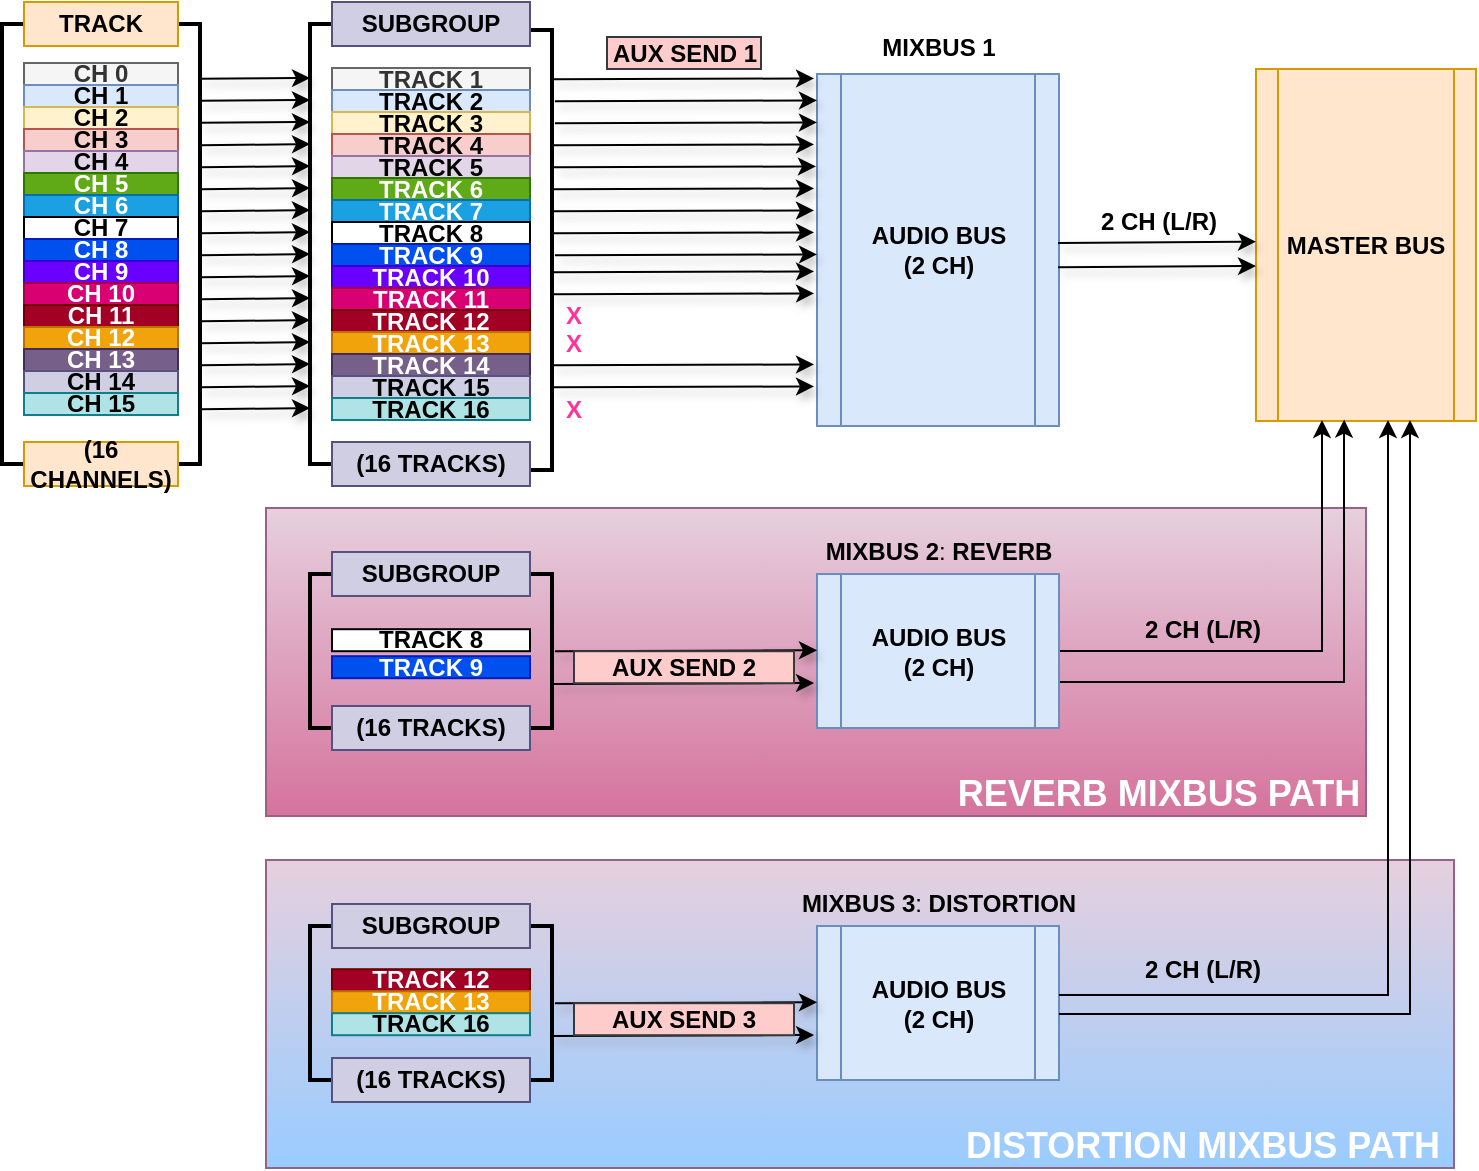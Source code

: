 <mxfile version="13.10.9" type="device"><diagram id="V03br5_8dw5gIZR1Cnkg" name="Page-1"><mxGraphModel dx="2062" dy="729" grid="1" gridSize="11" guides="1" tooltips="1" connect="1" arrows="1" fold="1" page="1" pageScale="1" pageWidth="1100" pageHeight="850" math="0" shadow="0"><root><mxCell id="0"/><mxCell id="1" parent="0"/><mxCell id="jJi7XktNuXIzAsUapvCj-79" value="" style="rounded=0;whiteSpace=wrap;html=1;gradientColor=#d5739d;fillColor=#e6d0de;strokeColor=#996185;" parent="1" vertex="1"><mxGeometry x="143" y="440" width="550" height="154" as="geometry"/></mxCell><mxCell id="r9ftE64kpHVaH_FxsnYw-2" value="" style="strokeWidth=2;html=1;shape=mxgraph.flowchart.annotation_1;align=left;pointerEvents=1;labelBackgroundColor=none;fontColor=#000000;rotation=-180;" vertex="1" parent="1"><mxGeometry x="264" y="473" width="22" height="77" as="geometry"/></mxCell><mxCell id="QsDfuynZKd-EgO3k6V33-30" value="&lt;b&gt;AUDIO BUS&lt;br&gt;(2 CH)&lt;/b&gt;" style="shape=process;whiteSpace=wrap;html=1;backgroundOutline=1;fillColor=#dae8fc;strokeColor=#6c8ebf;" parent="1" vertex="1"><mxGeometry x="418.5" y="223" width="121" height="176" as="geometry"/></mxCell><mxCell id="QsDfuynZKd-EgO3k6V33-31" value="&lt;b&gt;MASTER BUS&lt;/b&gt;" style="shape=process;whiteSpace=wrap;html=1;backgroundOutline=1;fillColor=#ffe6cc;strokeColor=#d79b00;" parent="1" vertex="1"><mxGeometry x="638" y="220.5" width="110" height="176" as="geometry"/></mxCell><mxCell id="tTSGS9VskgyrnwpytvUf-31" value="&lt;b&gt;CH 0&lt;/b&gt;" style="rounded=0;whiteSpace=wrap;html=1;fillColor=#f5f5f5;strokeColor=#666666;fontColor=#333333;" parent="1" vertex="1"><mxGeometry x="22" y="217.5" width="77" height="11" as="geometry"/></mxCell><mxCell id="tTSGS9VskgyrnwpytvUf-32" value="&lt;b&gt;CH 1&lt;br&gt;&lt;/b&gt;" style="rounded=0;whiteSpace=wrap;html=1;fillColor=#dae8fc;strokeColor=#6c8ebf;" parent="1" vertex="1"><mxGeometry x="22" y="228.5" width="77" height="11" as="geometry"/></mxCell><mxCell id="tTSGS9VskgyrnwpytvUf-41" value="" style="strokeWidth=2;html=1;shape=mxgraph.flowchart.annotation_1;align=left;pointerEvents=1;labelBackgroundColor=none;fontColor=#000000;rotation=-180;" parent="1" vertex="1"><mxGeometry x="264" y="201" width="22" height="220" as="geometry"/></mxCell><mxCell id="tTSGS9VskgyrnwpytvUf-42" value="&lt;div&gt;&lt;b&gt;CH 2&lt;/b&gt;&lt;/div&gt;" style="rounded=0;whiteSpace=wrap;html=1;fillColor=#fff2cc;strokeColor=#d6b656;" parent="1" vertex="1"><mxGeometry x="22" y="239.5" width="77" height="11" as="geometry"/></mxCell><mxCell id="tTSGS9VskgyrnwpytvUf-43" value="&lt;div&gt;&lt;b&gt;CH 3&lt;br&gt;&lt;/b&gt;&lt;/div&gt;" style="rounded=0;whiteSpace=wrap;html=1;fillColor=#f8cecc;strokeColor=#b85450;" parent="1" vertex="1"><mxGeometry x="22" y="250.5" width="77" height="11" as="geometry"/></mxCell><mxCell id="tTSGS9VskgyrnwpytvUf-44" value="&lt;b&gt;CH 4&lt;br&gt;&lt;/b&gt;" style="rounded=0;whiteSpace=wrap;html=1;fillColor=#e1d5e7;strokeColor=#9673a6;" parent="1" vertex="1"><mxGeometry x="22" y="261.5" width="77" height="11" as="geometry"/></mxCell><mxCell id="tTSGS9VskgyrnwpytvUf-45" value="&lt;b&gt;CH 5&lt;br&gt;&lt;/b&gt;" style="rounded=0;whiteSpace=wrap;html=1;fontColor=#ffffff;fillColor=#60a917;strokeColor=#2D7600;" parent="1" vertex="1"><mxGeometry x="22" y="272.5" width="77" height="11" as="geometry"/></mxCell><mxCell id="tTSGS9VskgyrnwpytvUf-46" value="&lt;div&gt;&lt;b&gt;CH 6&lt;br&gt;&lt;/b&gt;&lt;/div&gt;" style="rounded=0;whiteSpace=wrap;html=1;fontColor=#ffffff;fillColor=#1ba1e2;strokeColor=#006EAF;" parent="1" vertex="1"><mxGeometry x="22" y="283.5" width="77" height="11" as="geometry"/></mxCell><mxCell id="tTSGS9VskgyrnwpytvUf-47" value="&lt;div&gt;&lt;b&gt;CH 7&lt;br&gt;&lt;/b&gt;&lt;/div&gt;" style="rounded=0;whiteSpace=wrap;html=1;fontColor=#000000;" parent="1" vertex="1"><mxGeometry x="22" y="294.5" width="77" height="11" as="geometry"/></mxCell><mxCell id="tTSGS9VskgyrnwpytvUf-48" value="&lt;b&gt;CH 8&lt;br&gt;&lt;/b&gt;" style="rounded=0;whiteSpace=wrap;html=1;fontColor=#ffffff;fillColor=#0050ef;strokeColor=#001DBC;" parent="1" vertex="1"><mxGeometry x="22" y="305.5" width="77" height="11" as="geometry"/></mxCell><mxCell id="tTSGS9VskgyrnwpytvUf-49" value="&lt;b&gt;CH 9&lt;br&gt;&lt;/b&gt;" style="rounded=0;whiteSpace=wrap;html=1;fontColor=#ffffff;fillColor=#6a00ff;strokeColor=#3700CC;" parent="1" vertex="1"><mxGeometry x="22" y="316.5" width="77" height="11" as="geometry"/></mxCell><mxCell id="tTSGS9VskgyrnwpytvUf-50" value="&lt;div&gt;&lt;b&gt;CH 10&lt;br&gt;&lt;/b&gt;&lt;/div&gt;" style="rounded=0;whiteSpace=wrap;html=1;fontColor=#ffffff;fillColor=#d80073;strokeColor=#A50040;" parent="1" vertex="1"><mxGeometry x="22" y="327.5" width="77" height="11" as="geometry"/></mxCell><mxCell id="tTSGS9VskgyrnwpytvUf-51" value="&lt;div&gt;&lt;b&gt;CH 11&lt;br&gt;&lt;/b&gt;&lt;/div&gt;" style="rounded=0;whiteSpace=wrap;html=1;fontColor=#ffffff;fillColor=#a20025;strokeColor=#6F0000;" parent="1" vertex="1"><mxGeometry x="22" y="338.5" width="77" height="11" as="geometry"/></mxCell><mxCell id="tTSGS9VskgyrnwpytvUf-52" value="&lt;b&gt;CH 12&lt;br&gt;&lt;/b&gt;" style="rounded=0;whiteSpace=wrap;html=1;fontColor=#ffffff;fillColor=#f0a30a;strokeColor=#BD7000;" parent="1" vertex="1"><mxGeometry x="22" y="349.5" width="77" height="11" as="geometry"/></mxCell><mxCell id="tTSGS9VskgyrnwpytvUf-53" value="&lt;b&gt;CH 13&lt;br&gt;&lt;/b&gt;" style="rounded=0;whiteSpace=wrap;html=1;fontColor=#ffffff;fillColor=#76608a;strokeColor=#432D57;" parent="1" vertex="1"><mxGeometry x="22" y="360.5" width="77" height="11" as="geometry"/></mxCell><mxCell id="tTSGS9VskgyrnwpytvUf-54" value="&lt;div&gt;&lt;b&gt;CH 14&lt;br&gt;&lt;/b&gt;&lt;/div&gt;" style="rounded=0;whiteSpace=wrap;html=1;fillColor=#d0cee2;strokeColor=#56517e;" parent="1" vertex="1"><mxGeometry x="22" y="371.5" width="77" height="11" as="geometry"/></mxCell><mxCell id="tTSGS9VskgyrnwpytvUf-55" value="&lt;div&gt;&lt;b&gt;CH 15&lt;br&gt;&lt;/b&gt;&lt;/div&gt;" style="rounded=0;whiteSpace=wrap;html=1;fillColor=#b0e3e6;strokeColor=#0e8088;" parent="1" vertex="1"><mxGeometry x="22" y="382.5" width="77" height="11" as="geometry"/></mxCell><mxCell id="tTSGS9VskgyrnwpytvUf-56" value="&lt;b&gt;TRACK 1&lt;/b&gt;" style="rounded=0;whiteSpace=wrap;html=1;fillColor=#f5f5f5;strokeColor=#666666;fontColor=#333333;" parent="1" vertex="1"><mxGeometry x="176" y="220" width="99" height="11" as="geometry"/></mxCell><mxCell id="tTSGS9VskgyrnwpytvUf-58" value="&lt;b&gt;TRACK 2&lt;br&gt;&lt;/b&gt;" style="rounded=0;whiteSpace=wrap;html=1;fillColor=#dae8fc;strokeColor=#6c8ebf;" parent="1" vertex="1"><mxGeometry x="176" y="231" width="99" height="11" as="geometry"/></mxCell><mxCell id="tTSGS9VskgyrnwpytvUf-59" value="&lt;div&gt;&lt;b&gt;TRACK 3&lt;br&gt;&lt;/b&gt;&lt;/div&gt;" style="rounded=0;whiteSpace=wrap;html=1;fillColor=#fff2cc;strokeColor=#d6b656;" parent="1" vertex="1"><mxGeometry x="176" y="242" width="99" height="11" as="geometry"/></mxCell><mxCell id="tTSGS9VskgyrnwpytvUf-60" value="&lt;div&gt;&lt;b&gt;TRACK 4&lt;br&gt;&lt;/b&gt;&lt;/div&gt;" style="rounded=0;whiteSpace=wrap;html=1;fillColor=#f8cecc;strokeColor=#b85450;" parent="1" vertex="1"><mxGeometry x="176" y="253" width="99" height="11" as="geometry"/></mxCell><mxCell id="tTSGS9VskgyrnwpytvUf-61" value="&lt;b&gt;TRACK 5&lt;br&gt;&lt;/b&gt;" style="rounded=0;whiteSpace=wrap;html=1;fillColor=#e1d5e7;strokeColor=#9673a6;" parent="1" vertex="1"><mxGeometry x="176" y="264" width="99" height="11" as="geometry"/></mxCell><mxCell id="tTSGS9VskgyrnwpytvUf-62" value="&lt;b&gt;TRACK 6&lt;br&gt;&lt;/b&gt;" style="rounded=0;whiteSpace=wrap;html=1;fontColor=#ffffff;fillColor=#60a917;strokeColor=#2D7600;" parent="1" vertex="1"><mxGeometry x="176" y="275" width="99" height="11" as="geometry"/></mxCell><mxCell id="tTSGS9VskgyrnwpytvUf-64" value="&lt;div&gt;&lt;b&gt;TRACK 7&lt;br&gt;&lt;/b&gt;&lt;/div&gt;" style="rounded=0;whiteSpace=wrap;html=1;fontColor=#ffffff;fillColor=#1ba1e2;strokeColor=#006EAF;" parent="1" vertex="1"><mxGeometry x="176" y="286" width="99" height="11" as="geometry"/></mxCell><mxCell id="tTSGS9VskgyrnwpytvUf-65" value="&lt;b&gt;TRACK 8&lt;/b&gt;" style="rounded=0;whiteSpace=wrap;html=1;fontColor=#000000;" parent="1" vertex="1"><mxGeometry x="176" y="297" width="99" height="11" as="geometry"/></mxCell><mxCell id="tTSGS9VskgyrnwpytvUf-66" value="&lt;b&gt;TRACK 9&lt;br&gt;&lt;/b&gt;" style="rounded=0;whiteSpace=wrap;html=1;fontColor=#ffffff;fillColor=#0050ef;strokeColor=#001DBC;" parent="1" vertex="1"><mxGeometry x="176" y="308" width="99" height="11" as="geometry"/></mxCell><mxCell id="tTSGS9VskgyrnwpytvUf-67" value="&lt;b&gt;TRACK 10&lt;br&gt;&lt;/b&gt;" style="rounded=0;whiteSpace=wrap;html=1;fontColor=#ffffff;fillColor=#6a00ff;strokeColor=#3700CC;" parent="1" vertex="1"><mxGeometry x="176" y="319" width="99" height="11" as="geometry"/></mxCell><mxCell id="tTSGS9VskgyrnwpytvUf-68" value="&lt;div&gt;&lt;b&gt;TRACK 11&lt;br&gt;&lt;/b&gt;&lt;/div&gt;" style="rounded=0;whiteSpace=wrap;html=1;fontColor=#ffffff;fillColor=#d80073;strokeColor=#A50040;" parent="1" vertex="1"><mxGeometry x="176" y="330" width="99" height="11" as="geometry"/></mxCell><mxCell id="tTSGS9VskgyrnwpytvUf-69" value="&lt;div&gt;&lt;b&gt;TRACK 12&lt;br&gt;&lt;/b&gt;&lt;/div&gt;" style="rounded=0;whiteSpace=wrap;html=1;fontColor=#ffffff;fillColor=#a20025;strokeColor=#6F0000;" parent="1" vertex="1"><mxGeometry x="176" y="341" width="99" height="11" as="geometry"/></mxCell><mxCell id="tTSGS9VskgyrnwpytvUf-70" value="&lt;b&gt;TRACK 13&lt;br&gt;&lt;/b&gt;" style="rounded=0;whiteSpace=wrap;html=1;fontColor=#ffffff;fillColor=#f0a30a;strokeColor=#BD7000;" parent="1" vertex="1"><mxGeometry x="176" y="352" width="99" height="11" as="geometry"/></mxCell><mxCell id="tTSGS9VskgyrnwpytvUf-71" value="&lt;b&gt;TRACK 14&lt;br&gt;&lt;/b&gt;" style="rounded=0;whiteSpace=wrap;html=1;fontColor=#ffffff;fillColor=#76608a;strokeColor=#432D57;" parent="1" vertex="1"><mxGeometry x="176" y="363" width="99" height="11" as="geometry"/></mxCell><mxCell id="tTSGS9VskgyrnwpytvUf-72" value="&lt;div&gt;&lt;b&gt;TRACK 15&lt;br&gt;&lt;/b&gt;&lt;/div&gt;" style="rounded=0;whiteSpace=wrap;html=1;fillColor=#d0cee2;strokeColor=#56517e;" parent="1" vertex="1"><mxGeometry x="176" y="374" width="99" height="11" as="geometry"/></mxCell><mxCell id="tTSGS9VskgyrnwpytvUf-40" value="" style="strokeWidth=2;html=1;shape=mxgraph.flowchart.annotation_1;align=left;pointerEvents=1;labelBackgroundColor=none;fontColor=#000000;" parent="1" vertex="1"><mxGeometry x="165" y="198" width="22" height="220" as="geometry"/></mxCell><mxCell id="tTSGS9VskgyrnwpytvUf-73" value="&lt;div&gt;&lt;b&gt;TRACK 16&lt;br&gt;&lt;/b&gt;&lt;/div&gt;" style="rounded=0;whiteSpace=wrap;html=1;fillColor=#b0e3e6;strokeColor=#0e8088;" parent="1" vertex="1"><mxGeometry x="176" y="385" width="99" height="11" as="geometry"/></mxCell><mxCell id="tTSGS9VskgyrnwpytvUf-75" value="" style="strokeWidth=2;html=1;shape=mxgraph.flowchart.annotation_1;align=left;pointerEvents=1;labelBackgroundColor=none;fontColor=#000000;" parent="1" vertex="1"><mxGeometry x="11" y="198" width="22" height="220" as="geometry"/></mxCell><mxCell id="tTSGS9VskgyrnwpytvUf-76" value="" style="strokeWidth=2;html=1;shape=mxgraph.flowchart.annotation_1;align=left;pointerEvents=1;labelBackgroundColor=none;fontColor=#000000;rotation=-180;" parent="1" vertex="1"><mxGeometry x="88" y="198" width="22" height="220" as="geometry"/></mxCell><mxCell id="tTSGS9VskgyrnwpytvUf-77" value="&lt;b&gt;TRACK&lt;/b&gt;" style="rounded=0;whiteSpace=wrap;html=1;labelBackgroundColor=none;fillColor=#ffe6cc;strokeColor=#d79b00;" parent="1" vertex="1"><mxGeometry x="22" y="187" width="77" height="22" as="geometry"/></mxCell><mxCell id="tTSGS9VskgyrnwpytvUf-78" value="&lt;b&gt;(16 CHANNELS)&lt;/b&gt;" style="rounded=0;whiteSpace=wrap;html=1;labelBackgroundColor=none;fillColor=#ffe6cc;strokeColor=#d79b00;" parent="1" vertex="1"><mxGeometry x="22" y="407" width="77" height="22" as="geometry"/></mxCell><mxCell id="tTSGS9VskgyrnwpytvUf-81" value="" style="endArrow=classic;html=1;shadow=1;strokeColor=#000000;fontColor=#000000;" parent="1" edge="1"><mxGeometry width="50" height="50" relative="1" as="geometry"><mxPoint x="110" y="236.36" as="sourcePoint"/><mxPoint x="165" y="236" as="targetPoint"/></mxGeometry></mxCell><mxCell id="tTSGS9VskgyrnwpytvUf-82" value="" style="endArrow=classic;html=1;shadow=1;fontColor=#000000;fillColor=none;" parent="1" edge="1"><mxGeometry width="50" height="50" relative="1" as="geometry"><mxPoint x="110" y="225.36" as="sourcePoint"/><mxPoint x="165" y="225" as="targetPoint"/></mxGeometry></mxCell><mxCell id="tTSGS9VskgyrnwpytvUf-83" value="" style="endArrow=classic;html=1;shadow=1;strokeColor=#000000;fontColor=#000000;" parent="1" edge="1"><mxGeometry width="50" height="50" relative="1" as="geometry"><mxPoint x="110" y="247.36" as="sourcePoint"/><mxPoint x="165" y="247" as="targetPoint"/></mxGeometry></mxCell><mxCell id="tTSGS9VskgyrnwpytvUf-84" value="" style="endArrow=classic;html=1;shadow=1;strokeColor=#000000;fontColor=#000000;" parent="1" edge="1"><mxGeometry width="50" height="50" relative="1" as="geometry"><mxPoint x="110" y="258.68" as="sourcePoint"/><mxPoint x="165" y="258" as="targetPoint"/></mxGeometry></mxCell><mxCell id="tTSGS9VskgyrnwpytvUf-85" value="" style="endArrow=classic;html=1;shadow=1;strokeColor=#000000;fontColor=#000000;" parent="1" edge="1"><mxGeometry width="50" height="50" relative="1" as="geometry"><mxPoint x="110" y="280.68" as="sourcePoint"/><mxPoint x="165" y="280" as="targetPoint"/></mxGeometry></mxCell><mxCell id="tTSGS9VskgyrnwpytvUf-86" value="" style="endArrow=classic;html=1;shadow=1;fontColor=#000000;fillColor=none;" parent="1" edge="1"><mxGeometry width="50" height="50" relative="1" as="geometry"><mxPoint x="110" y="269.68" as="sourcePoint"/><mxPoint x="165" y="269" as="targetPoint"/></mxGeometry></mxCell><mxCell id="tTSGS9VskgyrnwpytvUf-87" value="" style="endArrow=classic;html=1;shadow=1;strokeColor=#000000;fontColor=#000000;" parent="1" edge="1"><mxGeometry width="50" height="50" relative="1" as="geometry"><mxPoint x="110" y="291.68" as="sourcePoint"/><mxPoint x="165" y="291" as="targetPoint"/></mxGeometry></mxCell><mxCell id="tTSGS9VskgyrnwpytvUf-88" value="" style="endArrow=classic;html=1;shadow=1;strokeColor=#000000;fontColor=#000000;" parent="1" edge="1"><mxGeometry width="50" height="50" relative="1" as="geometry"><mxPoint x="110" y="302.68" as="sourcePoint"/><mxPoint x="165" y="302" as="targetPoint"/></mxGeometry></mxCell><mxCell id="tTSGS9VskgyrnwpytvUf-89" value="" style="endArrow=classic;html=1;shadow=1;strokeColor=#000000;fontColor=#000000;" parent="1" edge="1"><mxGeometry width="50" height="50" relative="1" as="geometry"><mxPoint x="110" y="324.68" as="sourcePoint"/><mxPoint x="165" y="324" as="targetPoint"/></mxGeometry></mxCell><mxCell id="tTSGS9VskgyrnwpytvUf-90" value="" style="endArrow=classic;html=1;shadow=1;fontColor=#000000;fillColor=none;" parent="1" edge="1"><mxGeometry width="50" height="50" relative="1" as="geometry"><mxPoint x="110" y="313.68" as="sourcePoint"/><mxPoint x="165" y="313" as="targetPoint"/></mxGeometry></mxCell><mxCell id="tTSGS9VskgyrnwpytvUf-91" value="" style="endArrow=classic;html=1;shadow=1;strokeColor=#000000;fontColor=#000000;" parent="1" edge="1"><mxGeometry width="50" height="50" relative="1" as="geometry"><mxPoint x="110" y="335.68" as="sourcePoint"/><mxPoint x="165" y="335" as="targetPoint"/></mxGeometry></mxCell><mxCell id="tTSGS9VskgyrnwpytvUf-92" value="" style="endArrow=classic;html=1;shadow=1;strokeColor=#000000;fontColor=#000000;" parent="1" edge="1"><mxGeometry width="50" height="50" relative="1" as="geometry"><mxPoint x="110" y="346.68" as="sourcePoint"/><mxPoint x="165" y="346" as="targetPoint"/></mxGeometry></mxCell><mxCell id="tTSGS9VskgyrnwpytvUf-93" value="" style="endArrow=classic;html=1;shadow=1;strokeColor=#000000;fontColor=#000000;" parent="1" edge="1"><mxGeometry width="50" height="50" relative="1" as="geometry"><mxPoint x="110" y="368.68" as="sourcePoint"/><mxPoint x="165" y="368" as="targetPoint"/></mxGeometry></mxCell><mxCell id="tTSGS9VskgyrnwpytvUf-94" value="" style="endArrow=classic;html=1;shadow=1;fontColor=#000000;fillColor=none;" parent="1" edge="1"><mxGeometry width="50" height="50" relative="1" as="geometry"><mxPoint x="110" y="357.68" as="sourcePoint"/><mxPoint x="165" y="357" as="targetPoint"/></mxGeometry></mxCell><mxCell id="tTSGS9VskgyrnwpytvUf-95" value="" style="endArrow=classic;html=1;shadow=1;strokeColor=#000000;fontColor=#000000;" parent="1" edge="1"><mxGeometry width="50" height="50" relative="1" as="geometry"><mxPoint x="110" y="379.68" as="sourcePoint"/><mxPoint x="165" y="379" as="targetPoint"/></mxGeometry></mxCell><mxCell id="tTSGS9VskgyrnwpytvUf-96" value="" style="endArrow=classic;html=1;shadow=1;strokeColor=#000000;fontColor=#000000;" parent="1" edge="1"><mxGeometry width="50" height="50" relative="1" as="geometry"><mxPoint x="110" y="390.68" as="sourcePoint"/><mxPoint x="165" y="390" as="targetPoint"/></mxGeometry></mxCell><mxCell id="tTSGS9VskgyrnwpytvUf-114" value="&lt;b&gt;AUX SEND 1&lt;/b&gt;" style="rounded=0;whiteSpace=wrap;html=1;labelBackgroundColor=none;strokeColor=#36393d;fillColor=#ffcccc;" parent="1" vertex="1"><mxGeometry x="313.5" y="204.5" width="77" height="16" as="geometry"/></mxCell><mxCell id="tTSGS9VskgyrnwpytvUf-120" value="&lt;b&gt;MIXBUS&lt;/b&gt; &lt;b&gt;1&lt;/b&gt;" style="text;html=1;align=center;verticalAlign=middle;resizable=0;points=[];autosize=1;fontColor=#000000;" parent="1" vertex="1"><mxGeometry x="440.5" y="198.5" width="77" height="22" as="geometry"/></mxCell><mxCell id="S3dKvSmbcWa6TCbZuZFm-1" value="" style="endArrow=classic;html=1;shadow=1;strokeColor=#000000;fontColor=#000000;" parent="1" edge="1"><mxGeometry width="50" height="50" relative="1" as="geometry"><mxPoint x="539" y="319.62" as="sourcePoint"/><mxPoint x="638" y="319" as="targetPoint"/></mxGeometry></mxCell><mxCell id="S3dKvSmbcWa6TCbZuZFm-2" value="" style="endArrow=classic;html=1;shadow=1;fontColor=#000000;fillColor=none;" parent="1" edge="1"><mxGeometry width="50" height="50" relative="1" as="geometry"><mxPoint x="539" y="307.44" as="sourcePoint"/><mxPoint x="638" y="306.82" as="targetPoint"/></mxGeometry></mxCell><mxCell id="S3dKvSmbcWa6TCbZuZFm-3" value="&lt;b&gt;2 CH (L/R)&lt;/b&gt;" style="text;html=1;align=center;verticalAlign=middle;resizable=0;points=[];autosize=1;fontColor=#000000;" parent="1" vertex="1"><mxGeometry x="550" y="286" width="77" height="22" as="geometry"/></mxCell><mxCell id="tTSGS9VskgyrnwpytvUf-39" value="&lt;b&gt;SUBGROUP&lt;/b&gt;" style="rounded=0;whiteSpace=wrap;html=1;labelBackgroundColor=none;fillColor=#d0cee2;strokeColor=#56517e;" parent="1" vertex="1"><mxGeometry x="176" y="187" width="99" height="22" as="geometry"/></mxCell><mxCell id="tTSGS9VskgyrnwpytvUf-38" value="&lt;b&gt;(16 TRACKS)&lt;/b&gt;" style="rounded=0;whiteSpace=wrap;html=1;labelBackgroundColor=none;fillColor=#d0cee2;strokeColor=#56517e;" parent="1" vertex="1"><mxGeometry x="176" y="407" width="99" height="22" as="geometry"/></mxCell><mxCell id="jJi7XktNuXIzAsUapvCj-17" value="&lt;b&gt;TRACK 8&lt;/b&gt;" style="rounded=0;whiteSpace=wrap;html=1;fontColor=#000000;" parent="1" vertex="1"><mxGeometry x="176" y="500.6" width="99" height="11" as="geometry"/></mxCell><mxCell id="jJi7XktNuXIzAsUapvCj-18" value="&lt;b&gt;TRACK 9&lt;br&gt;&lt;/b&gt;" style="rounded=0;whiteSpace=wrap;html=1;fontColor=#ffffff;fillColor=#0050ef;strokeColor=#001DBC;" parent="1" vertex="1"><mxGeometry x="176" y="514.1" width="99" height="11" as="geometry"/></mxCell><mxCell id="jJi7XktNuXIzAsUapvCj-25" value="" style="strokeWidth=2;html=1;shape=mxgraph.flowchart.annotation_1;align=left;pointerEvents=1;labelBackgroundColor=none;fontColor=#000000;" parent="1" vertex="1"><mxGeometry x="165" y="473" width="22" height="77" as="geometry"/></mxCell><mxCell id="jJi7XktNuXIzAsUapvCj-27" value="&lt;b&gt;SUBGROUP&lt;/b&gt;" style="rounded=0;whiteSpace=wrap;html=1;labelBackgroundColor=none;fillColor=#d0cee2;strokeColor=#56517e;" parent="1" vertex="1"><mxGeometry x="176" y="462" width="99" height="22" as="geometry"/></mxCell><mxCell id="jJi7XktNuXIzAsUapvCj-28" value="&lt;b&gt;(16 TRACKS)&lt;/b&gt;" style="rounded=0;whiteSpace=wrap;html=1;labelBackgroundColor=none;fillColor=#d0cee2;strokeColor=#56517e;" parent="1" vertex="1"><mxGeometry x="176" y="539" width="99" height="22" as="geometry"/></mxCell><mxCell id="jJi7XktNuXIzAsUapvCj-72" style="edgeStyle=orthogonalEdgeStyle;rounded=0;orthogonalLoop=1;jettySize=auto;html=1;exitX=1;exitY=0.5;exitDx=0;exitDy=0;entryX=0.3;entryY=0.997;entryDx=0;entryDy=0;entryPerimeter=0;" parent="1" source="jJi7XktNuXIzAsUapvCj-47" target="QsDfuynZKd-EgO3k6V33-31" edge="1"><mxGeometry relative="1" as="geometry"><mxPoint x="682" y="407" as="targetPoint"/><Array as="points"><mxPoint x="671" y="511"/></Array></mxGeometry></mxCell><mxCell id="jJi7XktNuXIzAsUapvCj-77" style="edgeStyle=orthogonalEdgeStyle;rounded=0;orthogonalLoop=1;jettySize=auto;html=1;entryX=0.401;entryY=0.996;entryDx=0;entryDy=0;entryPerimeter=0;" parent="1" source="jJi7XktNuXIzAsUapvCj-47" target="QsDfuynZKd-EgO3k6V33-31" edge="1"><mxGeometry relative="1" as="geometry"><mxPoint x="542" y="527" as="sourcePoint"/><Array as="points"><mxPoint x="682" y="527"/><mxPoint x="682" y="407"/></Array><mxPoint x="693" y="407" as="targetPoint"/></mxGeometry></mxCell><mxCell id="jJi7XktNuXIzAsUapvCj-47" value="&lt;b&gt;AUDIO BUS&lt;br&gt;(2 CH)&lt;/b&gt;" style="shape=process;whiteSpace=wrap;html=1;backgroundOutline=1;fillColor=#dae8fc;strokeColor=#6c8ebf;" parent="1" vertex="1"><mxGeometry x="418.5" y="473" width="121" height="77" as="geometry"/></mxCell><mxCell id="jJi7XktNuXIzAsUapvCj-48" value="&lt;b&gt;MIXBUS&amp;nbsp;2&lt;/b&gt;: &lt;b&gt;REVERB&lt;/b&gt;" style="text;html=1;align=center;verticalAlign=middle;resizable=0;points=[];autosize=1;fontColor=#000000;" parent="1" vertex="1"><mxGeometry x="413" y="451" width="132" height="22" as="geometry"/></mxCell><mxCell id="jJi7XktNuXIzAsUapvCj-50" value="" style="endArrow=classic;html=1;shadow=1;fontColor=#000000;fillColor=none;entryX=-0.008;entryY=0.545;entryDx=0;entryDy=0;entryPerimeter=0;" parent="1" edge="1"><mxGeometry width="50" height="50" relative="1" as="geometry"><mxPoint x="287.47" y="511.57" as="sourcePoint"/><mxPoint x="418.502" y="511.12" as="targetPoint"/></mxGeometry></mxCell><mxCell id="jJi7XktNuXIzAsUapvCj-56" value="" style="endArrow=classic;html=1;shadow=1;fontColor=#000000;fillColor=none;entryX=-0.008;entryY=0.545;entryDx=0;entryDy=0;entryPerimeter=0;" parent="1" edge="1"><mxGeometry width="50" height="50" relative="1" as="geometry"><mxPoint x="286" y="379.66" as="sourcePoint"/><mxPoint x="417.032" y="379.21" as="targetPoint"/></mxGeometry></mxCell><mxCell id="jJi7XktNuXIzAsUapvCj-57" value="" style="endArrow=classic;html=1;shadow=1;fontColor=#000000;fillColor=none;entryX=-0.008;entryY=0.545;entryDx=0;entryDy=0;entryPerimeter=0;" parent="1" edge="1"><mxGeometry width="50" height="50" relative="1" as="geometry"><mxPoint x="286" y="368.66" as="sourcePoint"/><mxPoint x="417.032" y="368.21" as="targetPoint"/></mxGeometry></mxCell><mxCell id="jJi7XktNuXIzAsUapvCj-60" value="" style="endArrow=classic;html=1;shadow=1;fontColor=#000000;fillColor=none;entryX=-0.008;entryY=0.545;entryDx=0;entryDy=0;entryPerimeter=0;" parent="1" edge="1"><mxGeometry width="50" height="50" relative="1" as="geometry"><mxPoint x="286" y="333.16" as="sourcePoint"/><mxPoint x="417.032" y="332.71" as="targetPoint"/></mxGeometry></mxCell><mxCell id="jJi7XktNuXIzAsUapvCj-61" value="" style="endArrow=classic;html=1;shadow=1;fontColor=#000000;fillColor=none;entryX=-0.008;entryY=0.545;entryDx=0;entryDy=0;entryPerimeter=0;" parent="1" edge="1"><mxGeometry width="50" height="50" relative="1" as="geometry"><mxPoint x="286" y="322.16" as="sourcePoint"/><mxPoint x="417.032" y="321.71" as="targetPoint"/></mxGeometry></mxCell><mxCell id="jJi7XktNuXIzAsUapvCj-62" value="" style="endArrow=classic;html=1;shadow=1;fontColor=#000000;fillColor=none;entryX=-0.008;entryY=0.545;entryDx=0;entryDy=0;entryPerimeter=0;" parent="1" edge="1"><mxGeometry width="50" height="50" relative="1" as="geometry"><mxPoint x="287.47" y="313.66" as="sourcePoint"/><mxPoint x="418.502" y="313.21" as="targetPoint"/></mxGeometry></mxCell><mxCell id="jJi7XktNuXIzAsUapvCj-63" value="" style="endArrow=classic;html=1;shadow=1;fontColor=#000000;fillColor=none;entryX=-0.008;entryY=0.545;entryDx=0;entryDy=0;entryPerimeter=0;" parent="1" edge="1"><mxGeometry width="50" height="50" relative="1" as="geometry"><mxPoint x="286" y="302.66" as="sourcePoint"/><mxPoint x="417.032" y="302.21" as="targetPoint"/></mxGeometry></mxCell><mxCell id="jJi7XktNuXIzAsUapvCj-64" value="" style="endArrow=classic;html=1;shadow=1;fontColor=#000000;fillColor=none;entryX=-0.008;entryY=0.545;entryDx=0;entryDy=0;entryPerimeter=0;" parent="1" edge="1"><mxGeometry width="50" height="50" relative="1" as="geometry"><mxPoint x="286" y="291.66" as="sourcePoint"/><mxPoint x="417.032" y="291.21" as="targetPoint"/></mxGeometry></mxCell><mxCell id="jJi7XktNuXIzAsUapvCj-65" value="" style="endArrow=classic;html=1;shadow=1;fontColor=#000000;fillColor=none;entryX=-0.008;entryY=0.545;entryDx=0;entryDy=0;entryPerimeter=0;" parent="1" edge="1"><mxGeometry width="50" height="50" relative="1" as="geometry"><mxPoint x="286" y="280.66" as="sourcePoint"/><mxPoint x="417.032" y="280.21" as="targetPoint"/></mxGeometry></mxCell><mxCell id="jJi7XktNuXIzAsUapvCj-66" value="" style="endArrow=classic;html=1;shadow=1;fontColor=#000000;fillColor=none;entryX=-0.008;entryY=0.545;entryDx=0;entryDy=0;entryPerimeter=0;" parent="1" edge="1"><mxGeometry width="50" height="50" relative="1" as="geometry"><mxPoint x="286.97" y="269.66" as="sourcePoint"/><mxPoint x="418.002" y="269.21" as="targetPoint"/></mxGeometry></mxCell><mxCell id="jJi7XktNuXIzAsUapvCj-67" value="" style="endArrow=classic;html=1;shadow=1;fontColor=#000000;fillColor=none;entryX=-0.008;entryY=0.545;entryDx=0;entryDy=0;entryPerimeter=0;" parent="1" edge="1"><mxGeometry width="50" height="50" relative="1" as="geometry"><mxPoint x="286" y="258.66" as="sourcePoint"/><mxPoint x="417.032" y="258.21" as="targetPoint"/></mxGeometry></mxCell><mxCell id="jJi7XktNuXIzAsUapvCj-68" value="" style="endArrow=classic;html=1;shadow=1;fontColor=#000000;fillColor=none;entryX=-0.008;entryY=0.545;entryDx=0;entryDy=0;entryPerimeter=0;" parent="1" edge="1"><mxGeometry width="50" height="50" relative="1" as="geometry"><mxPoint x="287.47" y="247.66" as="sourcePoint"/><mxPoint x="418.502" y="247.21" as="targetPoint"/></mxGeometry></mxCell><mxCell id="jJi7XktNuXIzAsUapvCj-69" value="" style="endArrow=classic;html=1;shadow=1;fontColor=#000000;fillColor=none;entryX=-0.008;entryY=0.545;entryDx=0;entryDy=0;entryPerimeter=0;" parent="1" edge="1"><mxGeometry width="50" height="50" relative="1" as="geometry"><mxPoint x="287.47" y="236.66" as="sourcePoint"/><mxPoint x="418.502" y="236.21" as="targetPoint"/></mxGeometry></mxCell><mxCell id="jJi7XktNuXIzAsUapvCj-70" value="" style="endArrow=classic;html=1;shadow=1;fontColor=#000000;fillColor=none;entryX=-0.008;entryY=0.545;entryDx=0;entryDy=0;entryPerimeter=0;" parent="1" edge="1"><mxGeometry width="50" height="50" relative="1" as="geometry"><mxPoint x="286" y="225.66" as="sourcePoint"/><mxPoint x="417.032" y="225.21" as="targetPoint"/></mxGeometry></mxCell><mxCell id="jJi7XktNuXIzAsUapvCj-78" value="&lt;b&gt;2 CH (L/R)&lt;/b&gt;" style="text;html=1;align=center;verticalAlign=middle;resizable=0;points=[];autosize=1;fontColor=#000000;" parent="1" vertex="1"><mxGeometry x="572" y="489.6" width="77" height="22" as="geometry"/></mxCell><mxCell id="jJi7XktNuXIzAsUapvCj-81" value="&lt;span&gt;&lt;font style=&quot;font-size: 18px&quot;&gt;&lt;b&gt;REVERB MIXBUS PATH&lt;/b&gt;&lt;/font&gt;&lt;/span&gt;" style="text;html=1;align=center;verticalAlign=middle;resizable=0;points=[];autosize=1;labelBackgroundColor=none;fontColor=#FFFFFF;" parent="1" vertex="1"><mxGeometry x="484" y="572" width="209" height="22" as="geometry"/></mxCell><mxCell id="jJi7XktNuXIzAsUapvCj-38" value="" style="endArrow=classic;html=1;shadow=1;fontColor=#000000;fillColor=none;entryX=-0.008;entryY=0.545;entryDx=0;entryDy=0;entryPerimeter=0;" parent="1" edge="1"><mxGeometry width="50" height="50" relative="1" as="geometry"><mxPoint x="286" y="527.97" as="sourcePoint"/><mxPoint x="417.032" y="527.52" as="targetPoint"/></mxGeometry></mxCell><mxCell id="jJi7XktNuXIzAsUapvCj-45" value="&lt;b&gt;AUX SEND 2&lt;br&gt;&lt;/b&gt;" style="rounded=0;whiteSpace=wrap;html=1;labelBackgroundColor=none;strokeColor=#36393d;fillColor=#ffcccc;" parent="1" vertex="1"><mxGeometry x="297" y="511.6" width="110" height="16" as="geometry"/></mxCell><mxCell id="r9ftE64kpHVaH_FxsnYw-3" value="" style="rounded=0;whiteSpace=wrap;html=1;fillColor=#e6d0de;strokeColor=#996185;gradientColor=#99CCFF;" vertex="1" parent="1"><mxGeometry x="143" y="616" width="594" height="154" as="geometry"/></mxCell><mxCell id="r9ftE64kpHVaH_FxsnYw-4" value="" style="strokeWidth=2;html=1;shape=mxgraph.flowchart.annotation_1;align=left;pointerEvents=1;labelBackgroundColor=none;fontColor=#000000;rotation=-180;" vertex="1" parent="1"><mxGeometry x="264" y="649" width="22" height="77" as="geometry"/></mxCell><mxCell id="r9ftE64kpHVaH_FxsnYw-7" value="" style="strokeWidth=2;html=1;shape=mxgraph.flowchart.annotation_1;align=left;pointerEvents=1;labelBackgroundColor=none;fontColor=#000000;" vertex="1" parent="1"><mxGeometry x="165" y="649" width="22" height="77" as="geometry"/></mxCell><mxCell id="r9ftE64kpHVaH_FxsnYw-8" value="&lt;b&gt;SUBGROUP&lt;/b&gt;" style="rounded=0;whiteSpace=wrap;html=1;labelBackgroundColor=none;fillColor=#d0cee2;strokeColor=#56517e;" vertex="1" parent="1"><mxGeometry x="176" y="638" width="99" height="22" as="geometry"/></mxCell><mxCell id="r9ftE64kpHVaH_FxsnYw-9" value="&lt;b&gt;(16 TRACKS)&lt;/b&gt;" style="rounded=0;whiteSpace=wrap;html=1;labelBackgroundColor=none;fillColor=#d0cee2;strokeColor=#56517e;" vertex="1" parent="1"><mxGeometry x="176" y="715" width="99" height="22" as="geometry"/></mxCell><mxCell id="r9ftE64kpHVaH_FxsnYw-10" value="&lt;b&gt;AUDIO BUS&lt;br&gt;(2 CH)&lt;/b&gt;" style="shape=process;whiteSpace=wrap;html=1;backgroundOutline=1;fillColor=#dae8fc;strokeColor=#6c8ebf;" vertex="1" parent="1"><mxGeometry x="418.5" y="649" width="121" height="77" as="geometry"/></mxCell><mxCell id="r9ftE64kpHVaH_FxsnYw-11" value="&lt;b&gt;MIXBUS 3&lt;/b&gt;: &lt;b&gt;DISTORTION&lt;/b&gt;" style="text;html=1;align=center;verticalAlign=middle;resizable=0;points=[];autosize=1;fontColor=#000000;" vertex="1" parent="1"><mxGeometry x="402" y="627" width="154" height="22" as="geometry"/></mxCell><mxCell id="r9ftE64kpHVaH_FxsnYw-12" value="" style="endArrow=classic;html=1;shadow=1;fontColor=#000000;fillColor=none;entryX=-0.008;entryY=0.545;entryDx=0;entryDy=0;entryPerimeter=0;" edge="1" parent="1"><mxGeometry width="50" height="50" relative="1" as="geometry"><mxPoint x="287.47" y="687.57" as="sourcePoint"/><mxPoint x="418.502" y="687.12" as="targetPoint"/></mxGeometry></mxCell><mxCell id="r9ftE64kpHVaH_FxsnYw-13" value="&lt;b&gt;2 CH (L/R)&lt;/b&gt;" style="text;html=1;align=center;verticalAlign=middle;resizable=0;points=[];autosize=1;fontColor=#000000;" vertex="1" parent="1"><mxGeometry x="572" y="660" width="77" height="22" as="geometry"/></mxCell><mxCell id="r9ftE64kpHVaH_FxsnYw-14" value="&lt;span&gt;&lt;font style=&quot;font-size: 18px&quot;&gt;&lt;b&gt;DISTORTION MIXBUS PATH&lt;/b&gt;&lt;/font&gt;&lt;/span&gt;" style="text;html=1;align=center;verticalAlign=middle;resizable=0;points=[];autosize=1;labelBackgroundColor=none;fontColor=#FFFFFF;" vertex="1" parent="1"><mxGeometry x="484" y="748" width="253" height="22" as="geometry"/></mxCell><mxCell id="r9ftE64kpHVaH_FxsnYw-15" value="" style="endArrow=classic;html=1;shadow=1;fontColor=#000000;fillColor=none;entryX=-0.008;entryY=0.545;entryDx=0;entryDy=0;entryPerimeter=0;" edge="1" parent="1"><mxGeometry width="50" height="50" relative="1" as="geometry"><mxPoint x="286" y="703.97" as="sourcePoint"/><mxPoint x="417.032" y="703.52" as="targetPoint"/></mxGeometry></mxCell><mxCell id="r9ftE64kpHVaH_FxsnYw-16" value="&lt;b&gt;AUX SEND 3&lt;br&gt;&lt;/b&gt;" style="rounded=0;whiteSpace=wrap;html=1;labelBackgroundColor=none;strokeColor=#36393d;fillColor=#ffcccc;" vertex="1" parent="1"><mxGeometry x="297" y="687.6" width="110" height="16" as="geometry"/></mxCell><mxCell id="r9ftE64kpHVaH_FxsnYw-17" style="edgeStyle=orthogonalEdgeStyle;rounded=0;orthogonalLoop=1;jettySize=auto;html=1;exitX=1;exitY=0.5;exitDx=0;exitDy=0;" edge="1" parent="1"><mxGeometry relative="1" as="geometry"><mxPoint x="539.5" y="683.48" as="sourcePoint"/><mxPoint x="704" y="396" as="targetPoint"/><Array as="points"><mxPoint x="704" y="684"/></Array></mxGeometry></mxCell><mxCell id="r9ftE64kpHVaH_FxsnYw-19" style="edgeStyle=orthogonalEdgeStyle;rounded=0;orthogonalLoop=1;jettySize=auto;html=1;entryX=0.7;entryY=0.997;entryDx=0;entryDy=0;entryPerimeter=0;" edge="1" parent="1" source="r9ftE64kpHVaH_FxsnYw-10" target="QsDfuynZKd-EgO3k6V33-31"><mxGeometry relative="1" as="geometry"><mxPoint x="550.0" y="685.66" as="sourcePoint"/><mxPoint x="722" y="407" as="targetPoint"/><Array as="points"><mxPoint x="715" y="693"/></Array></mxGeometry></mxCell><mxCell id="r9ftE64kpHVaH_FxsnYw-20" value="&lt;div&gt;&lt;b&gt;TRACK 12&lt;br&gt;&lt;/b&gt;&lt;/div&gt;" style="rounded=0;whiteSpace=wrap;html=1;fontColor=#ffffff;fillColor=#a20025;strokeColor=#6F0000;" vertex="1" parent="1"><mxGeometry x="176" y="670.6" width="99" height="11" as="geometry"/></mxCell><mxCell id="r9ftE64kpHVaH_FxsnYw-21" value="&lt;b&gt;TRACK 13&lt;br&gt;&lt;/b&gt;" style="rounded=0;whiteSpace=wrap;html=1;fontColor=#ffffff;fillColor=#f0a30a;strokeColor=#BD7000;" vertex="1" parent="1"><mxGeometry x="176" y="681.6" width="99" height="11" as="geometry"/></mxCell><mxCell id="r9ftE64kpHVaH_FxsnYw-23" value="&lt;div&gt;&lt;b&gt;TRACK 16&lt;br&gt;&lt;/b&gt;&lt;/div&gt;" style="rounded=0;whiteSpace=wrap;html=1;fillColor=#b0e3e6;strokeColor=#0e8088;" vertex="1" parent="1"><mxGeometry x="176" y="692.6" width="99" height="11" as="geometry"/></mxCell><mxCell id="r9ftE64kpHVaH_FxsnYw-27" value="&lt;font color=&quot;#FF3399&quot;&gt;&lt;b&gt;X&lt;/b&gt;&lt;/font&gt;" style="text;html=1;strokeColor=none;fillColor=none;align=center;verticalAlign=middle;whiteSpace=wrap;rounded=0;" vertex="1" parent="1"><mxGeometry x="286" y="334" width="22" height="20" as="geometry"/></mxCell><mxCell id="r9ftE64kpHVaH_FxsnYw-28" value="&lt;font color=&quot;#FF3399&quot;&gt;&lt;b&gt;X&lt;/b&gt;&lt;/font&gt;" style="text;html=1;strokeColor=none;fillColor=none;align=center;verticalAlign=middle;whiteSpace=wrap;rounded=0;" vertex="1" parent="1"><mxGeometry x="286" y="347.5" width="22" height="20" as="geometry"/></mxCell><mxCell id="r9ftE64kpHVaH_FxsnYw-29" value="&lt;font color=&quot;#FF3399&quot;&gt;&lt;b&gt;X&lt;/b&gt;&lt;/font&gt;" style="text;html=1;strokeColor=none;fillColor=none;align=center;verticalAlign=middle;whiteSpace=wrap;rounded=0;" vertex="1" parent="1"><mxGeometry x="286" y="380.5" width="22" height="20" as="geometry"/></mxCell></root></mxGraphModel></diagram></mxfile>